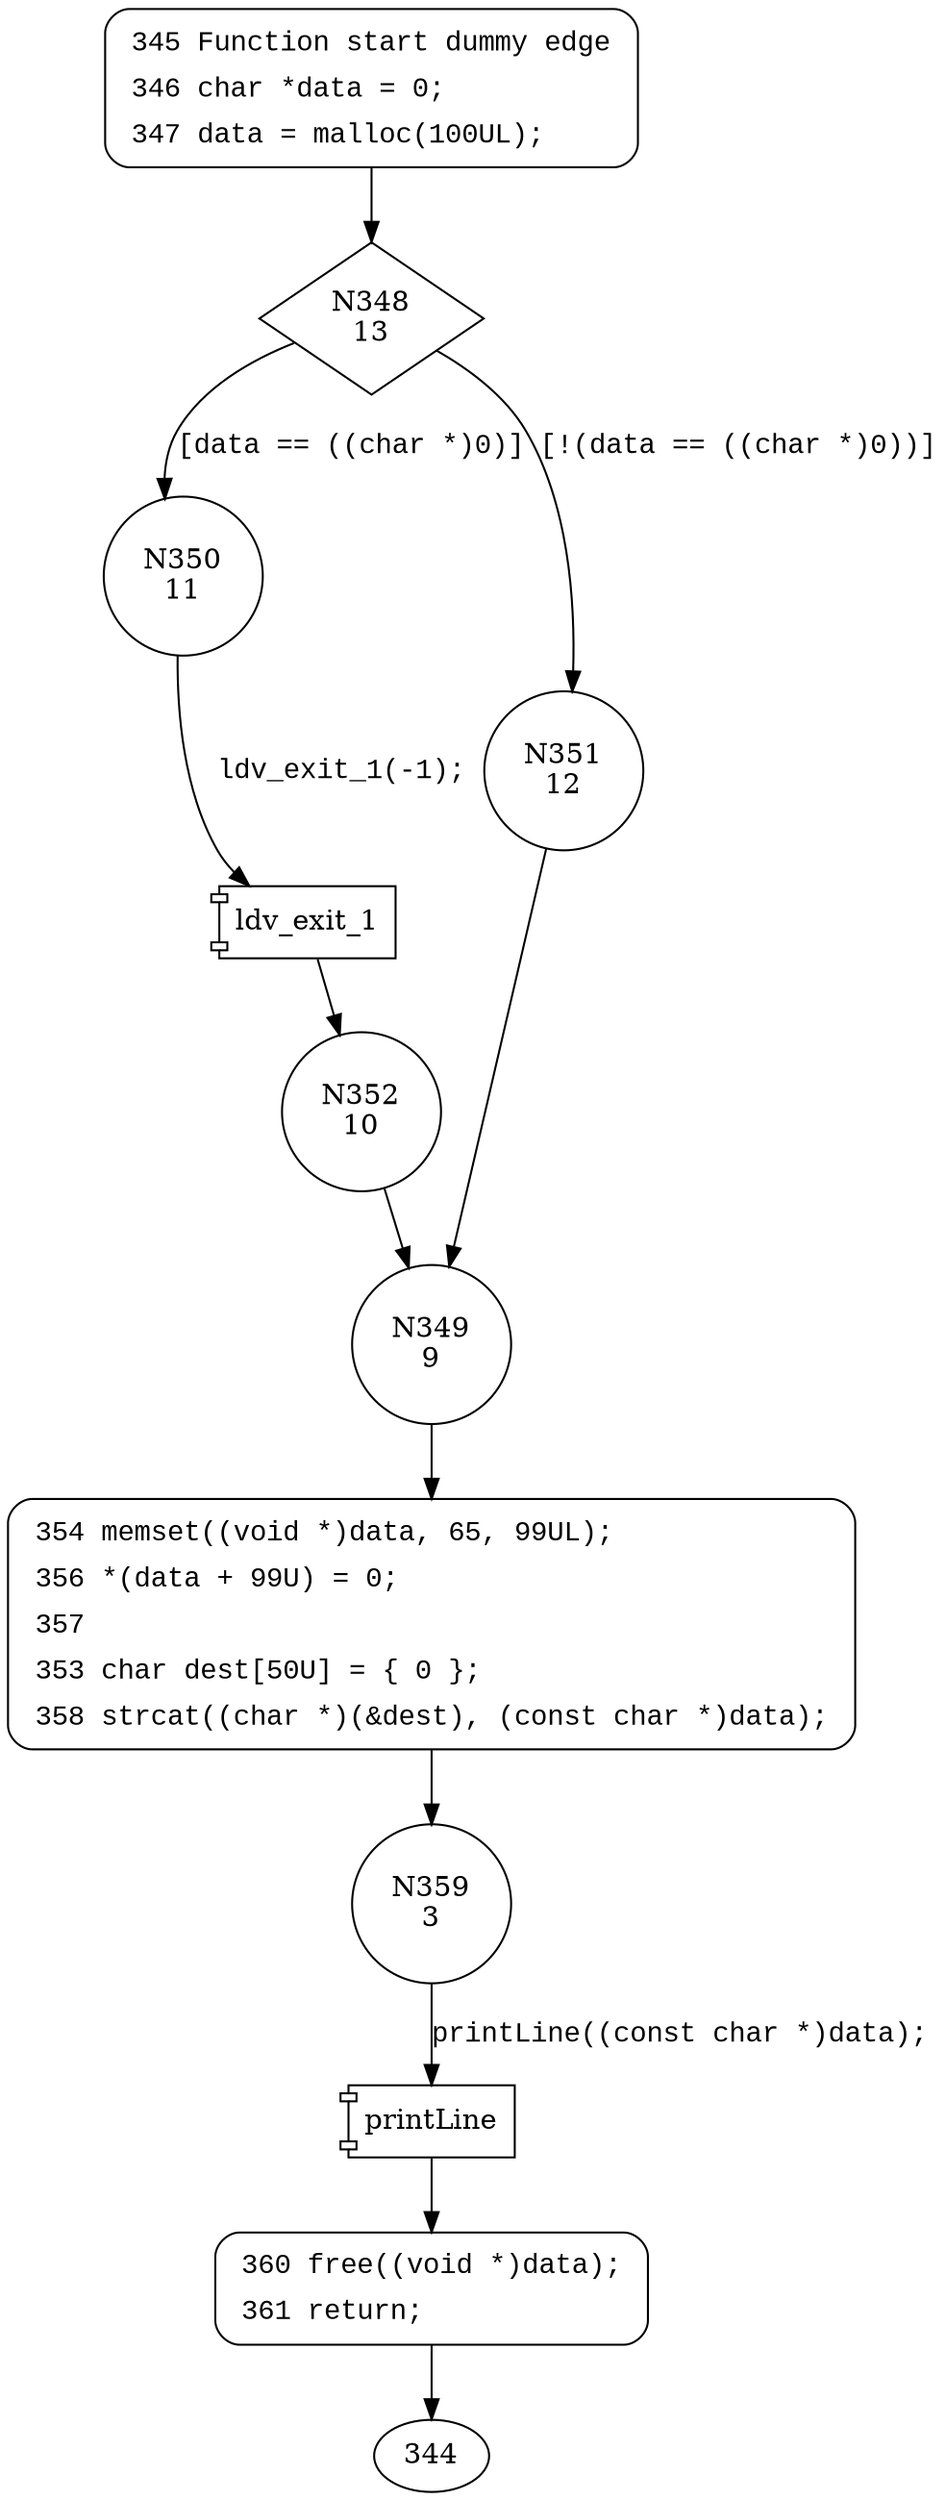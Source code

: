 digraph CWE122_Heap_Based_Buffer_Overflow__c_src_char_cat_06_bad {
348 [shape="diamond" label="N348\n13"]
350 [shape="circle" label="N350\n11"]
351 [shape="circle" label="N351\n12"]
349 [shape="circle" label="N349\n9"]
354 [shape="circle" label="N354\n8"]
359 [shape="circle" label="N359\n3"]
360 [shape="circle" label="N360\n2"]
352 [shape="circle" label="N352\n10"]
345 [style="filled,bold" penwidth="1" fillcolor="white" fontname="Courier New" shape="Mrecord" label=<<table border="0" cellborder="0" cellpadding="3" bgcolor="white"><tr><td align="right">345</td><td align="left">Function start dummy edge</td></tr><tr><td align="right">346</td><td align="left">char *data = 0;</td></tr><tr><td align="right">347</td><td align="left">data = malloc(100UL);</td></tr></table>>]
345 -> 348[label=""]
354 [style="filled,bold" penwidth="1" fillcolor="white" fontname="Courier New" shape="Mrecord" label=<<table border="0" cellborder="0" cellpadding="3" bgcolor="white"><tr><td align="right">354</td><td align="left">memset((void *)data, 65, 99UL);</td></tr><tr><td align="right">356</td><td align="left">*(data + 99U) = 0;</td></tr><tr><td align="right">357</td><td align="left"></td></tr><tr><td align="right">353</td><td align="left">char dest[50U] = &#123; 0 &#125;;</td></tr><tr><td align="right">358</td><td align="left">strcat((char *)(&amp;dest), (const char *)data);</td></tr></table>>]
354 -> 359[label=""]
360 [style="filled,bold" penwidth="1" fillcolor="white" fontname="Courier New" shape="Mrecord" label=<<table border="0" cellborder="0" cellpadding="3" bgcolor="white"><tr><td align="right">360</td><td align="left">free((void *)data);</td></tr><tr><td align="right">361</td><td align="left">return;</td></tr></table>>]
360 -> 344[label=""]
348 -> 350 [label="[data == ((char *)0)]" fontname="Courier New"]
348 -> 351 [label="[!(data == ((char *)0))]" fontname="Courier New"]
349 -> 354 [label="" fontname="Courier New"]
100019 [shape="component" label="printLine"]
359 -> 100019 [label="printLine((const char *)data);" fontname="Courier New"]
100019 -> 360 [label="" fontname="Courier New"]
100020 [shape="component" label="ldv_exit_1"]
350 -> 100020 [label="ldv_exit_1(-1);" fontname="Courier New"]
100020 -> 352 [label="" fontname="Courier New"]
351 -> 349 [label="" fontname="Courier New"]
352 -> 349 [label="" fontname="Courier New"]
}
